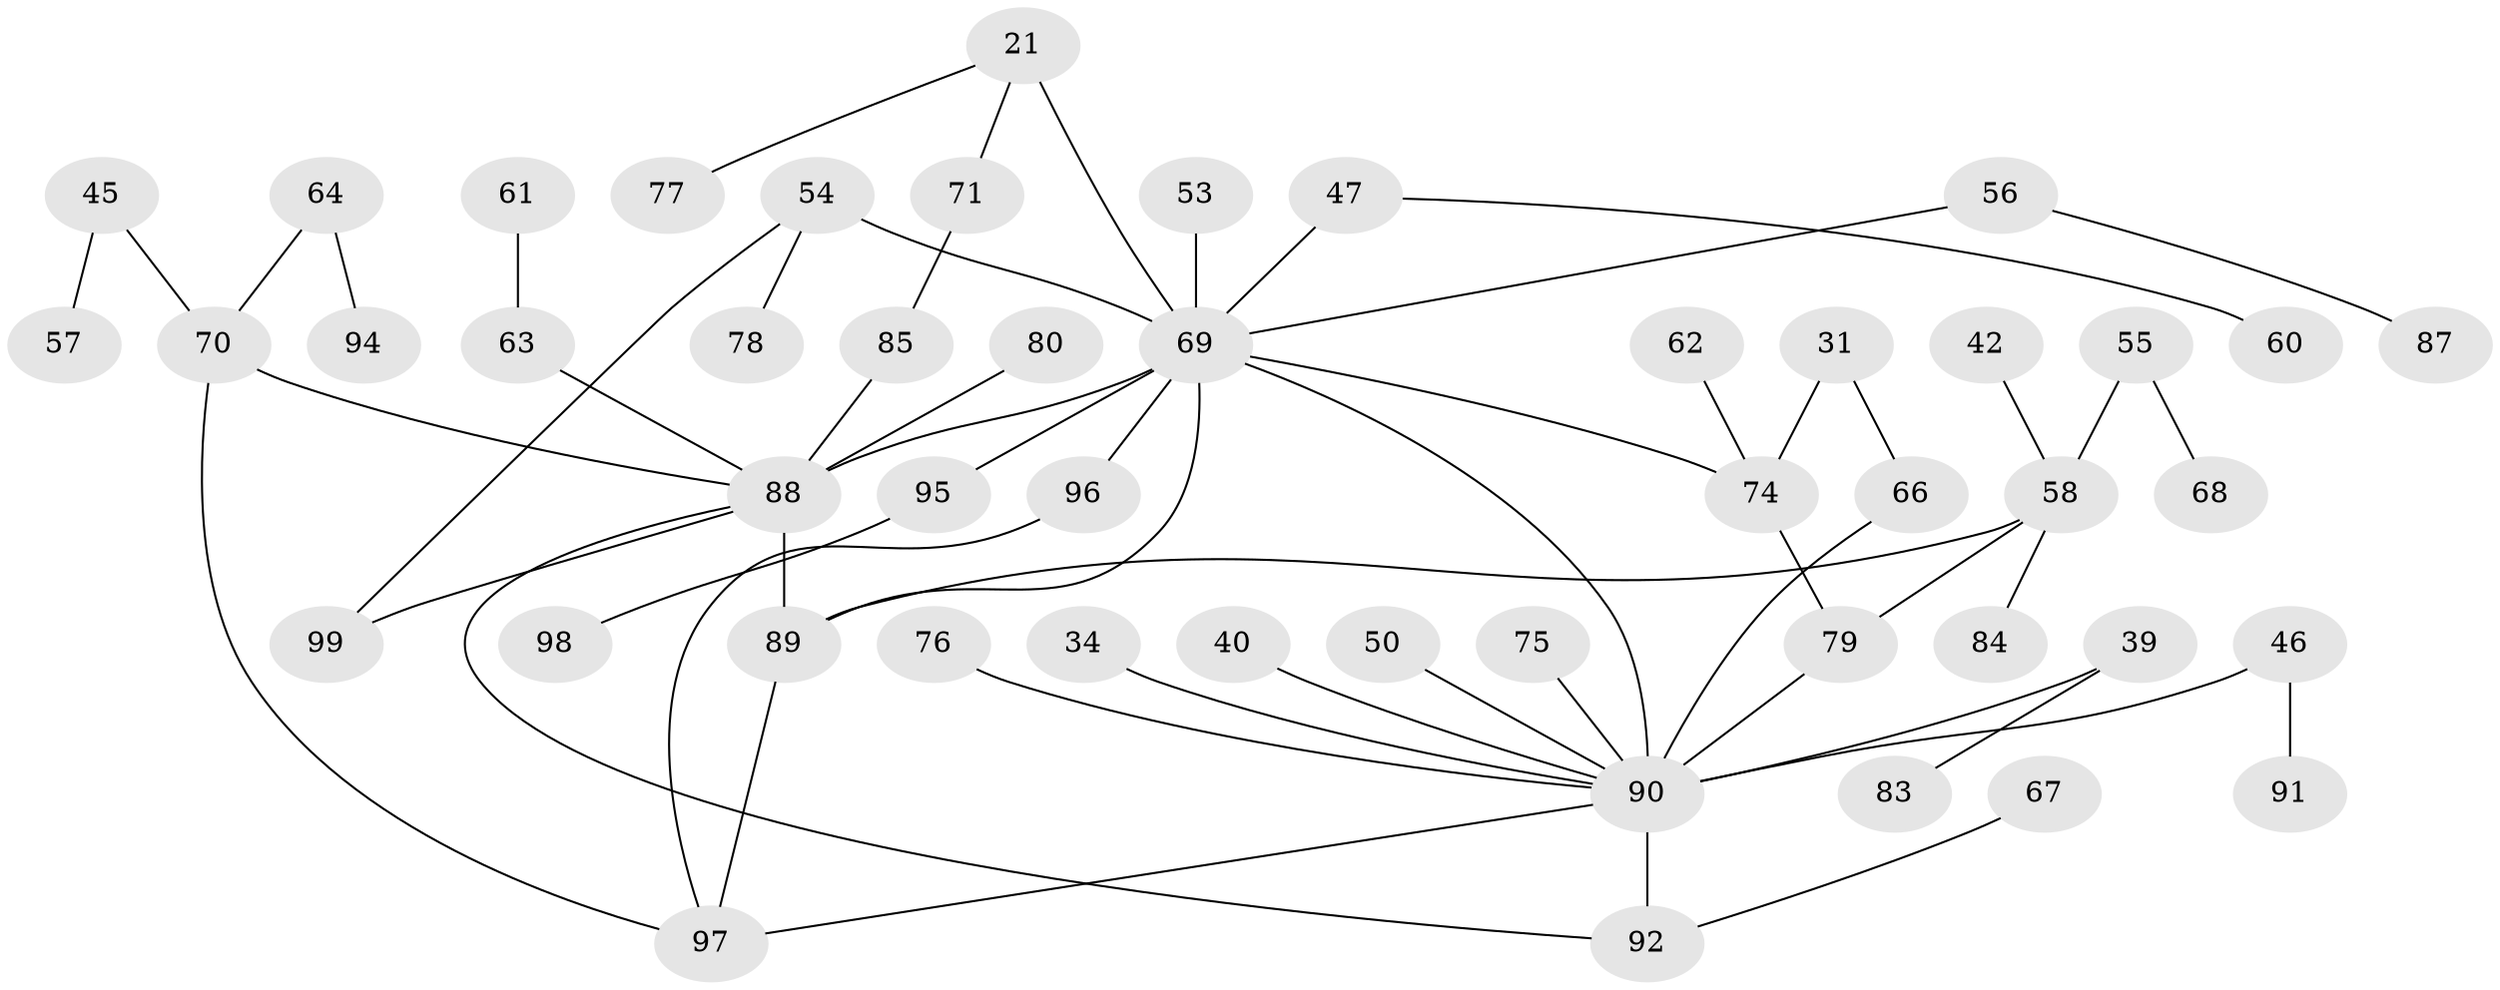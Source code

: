 // original degree distribution, {5: 0.050505050505050504, 3: 0.1919191919191919, 9: 0.010101010101010102, 6: 0.030303030303030304, 4: 0.0707070707070707, 2: 0.35353535353535354, 1: 0.29292929292929293}
// Generated by graph-tools (version 1.1) at 2025/42/03/09/25 04:42:10]
// undirected, 49 vertices, 58 edges
graph export_dot {
graph [start="1"]
  node [color=gray90,style=filled];
  21;
  31;
  34;
  39;
  40;
  42;
  45;
  46;
  47 [super="+41"];
  50;
  53;
  54 [super="+19+23+28"];
  55;
  56 [super="+27"];
  57;
  58 [super="+33"];
  60;
  61;
  62;
  63 [super="+30"];
  64;
  66;
  67;
  68;
  69 [super="+5+26+37"];
  70 [super="+11"];
  71;
  74 [super="+51+43"];
  75;
  76;
  77;
  78;
  79;
  80;
  83;
  84;
  85;
  87;
  88 [super="+72+86+59"];
  89 [super="+36+81"];
  90 [super="+73+82"];
  91;
  92 [super="+15+38"];
  94;
  95;
  96 [super="+17+49+93+10"];
  97 [super="+65"];
  98;
  99;
  21 -- 71;
  21 -- 77;
  21 -- 69 [weight=2];
  31 -- 66;
  31 -- 74;
  34 -- 90;
  39 -- 83;
  39 -- 90;
  40 -- 90;
  42 -- 58;
  45 -- 57;
  45 -- 70;
  46 -- 91;
  46 -- 90;
  47 -- 69 [weight=2];
  47 -- 60;
  50 -- 90;
  53 -- 69;
  54 -- 78;
  54 -- 99;
  54 -- 69;
  55 -- 68;
  55 -- 58;
  56 -- 69;
  56 -- 87;
  58 -- 84;
  58 -- 79;
  58 -- 89;
  61 -- 63;
  62 -- 74;
  63 -- 88 [weight=2];
  64 -- 94;
  64 -- 70;
  66 -- 90;
  67 -- 92;
  69 -- 95;
  69 -- 88 [weight=4];
  69 -- 96 [weight=2];
  69 -- 90 [weight=3];
  69 -- 89;
  69 -- 74 [weight=2];
  70 -- 88;
  70 -- 97;
  71 -- 85;
  74 -- 79;
  75 -- 90;
  76 -- 90;
  79 -- 90;
  80 -- 88;
  85 -- 88;
  88 -- 92;
  88 -- 99;
  88 -- 89;
  89 -- 97;
  90 -- 92;
  90 -- 97;
  95 -- 98;
  96 -- 97;
}
